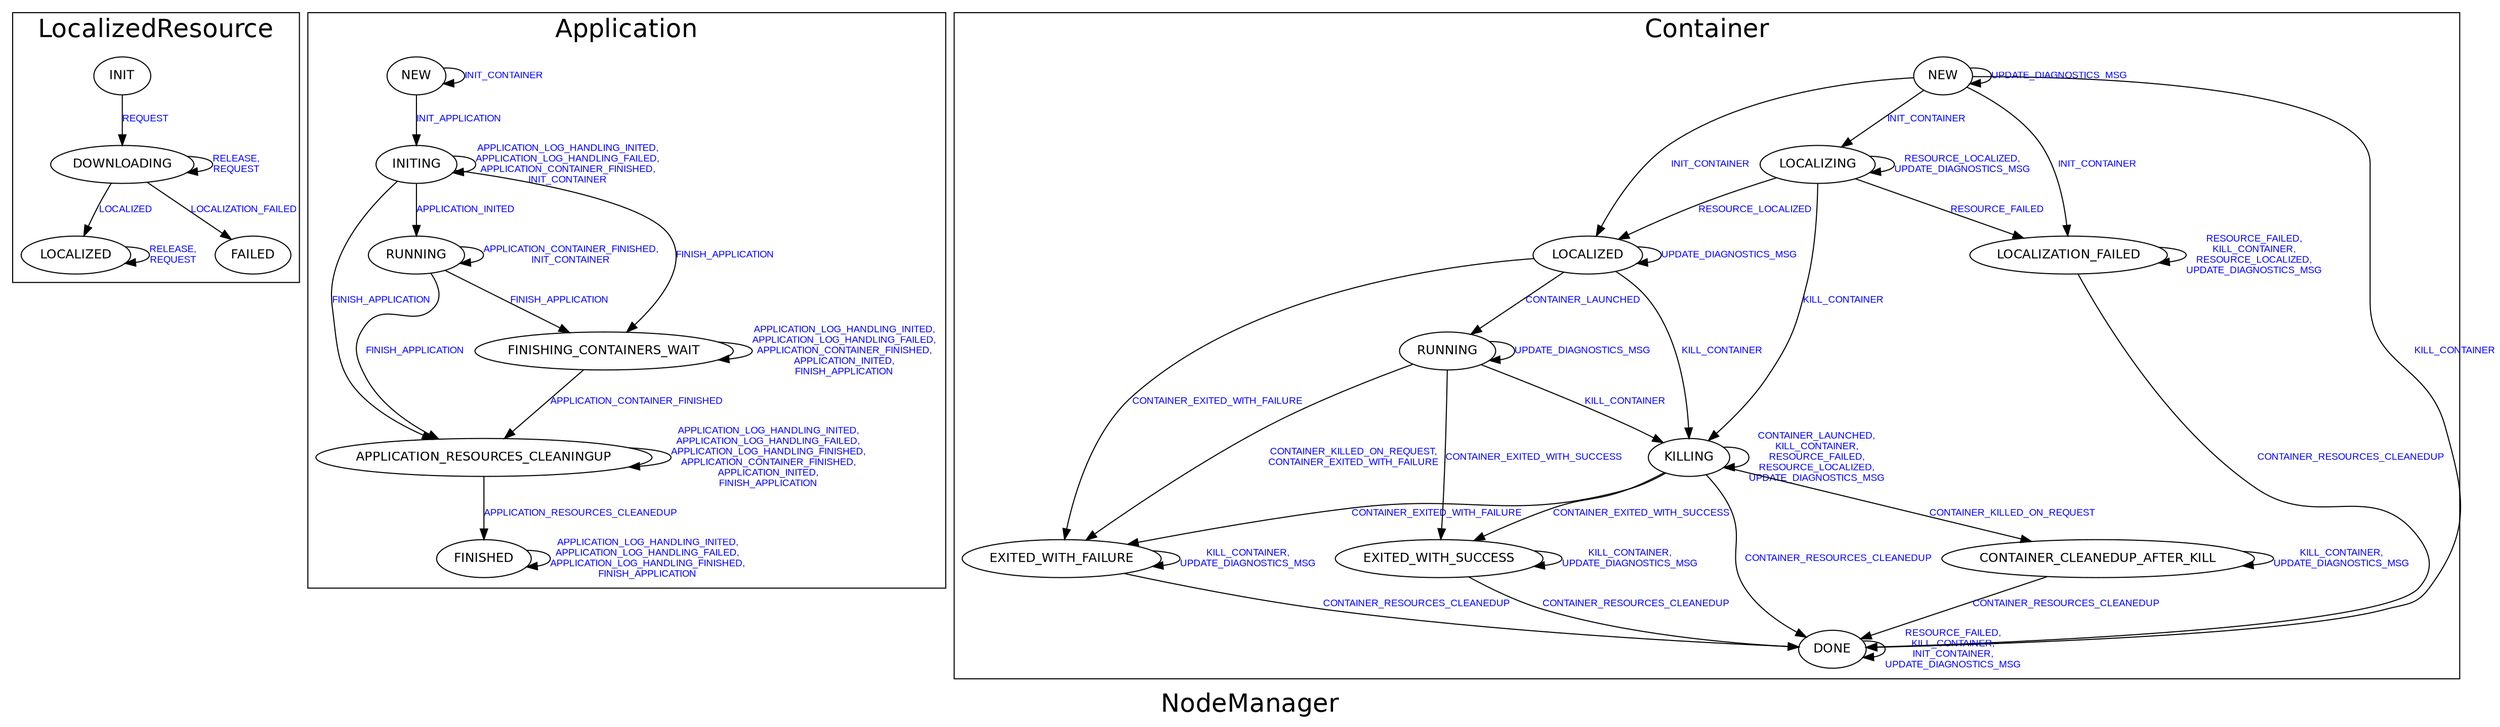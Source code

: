 digraph NodeManager {
graph [ label="NodeManager", fontsize=24, fontname=Helvetica];
node [fontsize=12, fontname=Helvetica];
edge [fontsize=9, fontcolor=blue, fontname=Arial];
subgraph cluster_LocalizedResource {
label="LocalizedResource"
  "LocalizedResource.FAILED" [ label = FAILED ];
  "LocalizedResource.LOCALIZED" [ label = LOCALIZED ];
  "LocalizedResource.LOCALIZED" -> "LocalizedResource.LOCALIZED" [ label = "RELEASE,\nREQUEST" ];
  "LocalizedResource.INIT" [ label = INIT ];
  "LocalizedResource.INIT" -> "LocalizedResource.DOWNLOADING" [ label = "REQUEST" ];
  "LocalizedResource.DOWNLOADING" [ label = DOWNLOADING ];
  "LocalizedResource.DOWNLOADING" -> "LocalizedResource.LOCALIZED" [ label = "LOCALIZED" ];
  "LocalizedResource.DOWNLOADING" -> "LocalizedResource.DOWNLOADING" [ label = "RELEASE,\nREQUEST" ];
  "LocalizedResource.DOWNLOADING" -> "LocalizedResource.FAILED" [ label = "LOCALIZATION_FAILED" ];
}

subgraph cluster_Application {
label="Application"
  "Application.INITING" [ label = INITING ];
  "Application.INITING" -> "Application.INITING" [ label = "APPLICATION_LOG_HANDLING_INITED,\nAPPLICATION_LOG_HANDLING_FAILED,\nAPPLICATION_CONTAINER_FINISHED,\nINIT_CONTAINER" ];
  "Application.INITING" -> "Application.RUNNING" [ label = "APPLICATION_INITED" ];
  "Application.INITING" -> "Application.FINISHING_CONTAINERS_WAIT" [ label = "FINISH_APPLICATION" ];
  "Application.INITING" -> "Application.APPLICATION_RESOURCES_CLEANINGUP" [ label = "FINISH_APPLICATION" ];
  "Application.NEW" [ label = NEW ];
  "Application.NEW" -> "Application.INITING" [ label = "INIT_APPLICATION" ];
  "Application.NEW" -> "Application.NEW" [ label = "INIT_CONTAINER" ];
  "Application.FINISHING_CONTAINERS_WAIT" [ label = FINISHING_CONTAINERS_WAIT ];
  "Application.FINISHING_CONTAINERS_WAIT" -> "Application.FINISHING_CONTAINERS_WAIT" [ label = "APPLICATION_LOG_HANDLING_INITED,\nAPPLICATION_LOG_HANDLING_FAILED,\nAPPLICATION_CONTAINER_FINISHED,\nAPPLICATION_INITED,\nFINISH_APPLICATION" ];
  "Application.FINISHING_CONTAINERS_WAIT" -> "Application.APPLICATION_RESOURCES_CLEANINGUP" [ label = "APPLICATION_CONTAINER_FINISHED" ];
  "Application.APPLICATION_RESOURCES_CLEANINGUP" [ label = APPLICATION_RESOURCES_CLEANINGUP ];
  "Application.APPLICATION_RESOURCES_CLEANINGUP" -> "Application.APPLICATION_RESOURCES_CLEANINGUP" [ label = "APPLICATION_LOG_HANDLING_INITED,\nAPPLICATION_LOG_HANDLING_FAILED,\nAPPLICATION_LOG_HANDLING_FINISHED,\nAPPLICATION_CONTAINER_FINISHED,\nAPPLICATION_INITED,\nFINISH_APPLICATION" ];
  "Application.APPLICATION_RESOURCES_CLEANINGUP" -> "Application.FINISHED" [ label = "APPLICATION_RESOURCES_CLEANEDUP" ];
  "Application.FINISHED" [ label = FINISHED ];
  "Application.FINISHED" -> "Application.FINISHED" [ label = "APPLICATION_LOG_HANDLING_INITED,\nAPPLICATION_LOG_HANDLING_FAILED,\nAPPLICATION_LOG_HANDLING_FINISHED,\nFINISH_APPLICATION" ];
  "Application.RUNNING" [ label = RUNNING ];
  "Application.RUNNING" -> "Application.RUNNING" [ label = "APPLICATION_CONTAINER_FINISHED,\nINIT_CONTAINER" ];
  "Application.RUNNING" -> "Application.FINISHING_CONTAINERS_WAIT" [ label = "FINISH_APPLICATION" ];
  "Application.RUNNING" -> "Application.APPLICATION_RESOURCES_CLEANINGUP" [ label = "FINISH_APPLICATION" ];
}

subgraph cluster_Container {
label="Container"
  "Container.LOCALIZATION_FAILED" [ label = LOCALIZATION_FAILED ];
  "Container.LOCALIZATION_FAILED" -> "Container.DONE" [ label = "CONTAINER_RESOURCES_CLEANEDUP" ];
  "Container.LOCALIZATION_FAILED" -> "Container.LOCALIZATION_FAILED" [ label = "RESOURCE_FAILED,\nKILL_CONTAINER,\nRESOURCE_LOCALIZED,\nUPDATE_DIAGNOSTICS_MSG" ];
  "Container.NEW" [ label = NEW ];
  "Container.NEW" -> "Container.DONE" [ label = "KILL_CONTAINER" ];
  "Container.NEW" -> "Container.LOCALIZING" [ label = "INIT_CONTAINER" ];
  "Container.NEW" -> "Container.LOCALIZATION_FAILED" [ label = "INIT_CONTAINER" ];
  "Container.NEW" -> "Container.LOCALIZED" [ label = "INIT_CONTAINER" ];
  "Container.NEW" -> "Container.NEW" [ label = "UPDATE_DIAGNOSTICS_MSG" ];
  "Container.KILLING" [ label = KILLING ];
  "Container.KILLING" -> "Container.DONE" [ label = "CONTAINER_RESOURCES_CLEANEDUP" ];
  "Container.KILLING" -> "Container.CONTAINER_CLEANEDUP_AFTER_KILL" [ label = "CONTAINER_KILLED_ON_REQUEST" ];
  "Container.KILLING" -> "Container.KILLING" [ label = "CONTAINER_LAUNCHED,\nKILL_CONTAINER,\nRESOURCE_FAILED,\nRESOURCE_LOCALIZED,\nUPDATE_DIAGNOSTICS_MSG" ];
  "Container.KILLING" -> "Container.EXITED_WITH_FAILURE" [ label = "CONTAINER_EXITED_WITH_FAILURE" ];
  "Container.KILLING" -> "Container.EXITED_WITH_SUCCESS" [ label = "CONTAINER_EXITED_WITH_SUCCESS" ];
  "Container.DONE" [ label = DONE ];
  "Container.DONE" -> "Container.DONE" [ label = "RESOURCE_FAILED,\nKILL_CONTAINER,\nINIT_CONTAINER,\nUPDATE_DIAGNOSTICS_MSG" ];
  "Container.RUNNING" [ label = RUNNING ];
  "Container.RUNNING" -> "Container.EXITED_WITH_FAILURE" [ label = "CONTAINER_KILLED_ON_REQUEST,\nCONTAINER_EXITED_WITH_FAILURE" ];
  "Container.RUNNING" -> "Container.KILLING" [ label = "KILL_CONTAINER" ];
  "Container.RUNNING" -> "Container.RUNNING" [ label = "UPDATE_DIAGNOSTICS_MSG" ];
  "Container.RUNNING" -> "Container.EXITED_WITH_SUCCESS" [ label = "CONTAINER_EXITED_WITH_SUCCESS" ];
  "Container.LOCALIZED" [ label = LOCALIZED ];
  "Container.LOCALIZED" -> "Container.KILLING" [ label = "KILL_CONTAINER" ];
  "Container.LOCALIZED" -> "Container.RUNNING" [ label = "CONTAINER_LAUNCHED" ];
  "Container.LOCALIZED" -> "Container.LOCALIZED" [ label = "UPDATE_DIAGNOSTICS_MSG" ];
  "Container.LOCALIZED" -> "Container.EXITED_WITH_FAILURE" [ label = "CONTAINER_EXITED_WITH_FAILURE" ];
  "Container.CONTAINER_CLEANEDUP_AFTER_KILL" [ label = CONTAINER_CLEANEDUP_AFTER_KILL ];
  "Container.CONTAINER_CLEANEDUP_AFTER_KILL" -> "Container.DONE" [ label = "CONTAINER_RESOURCES_CLEANEDUP" ];
  "Container.CONTAINER_CLEANEDUP_AFTER_KILL" -> "Container.CONTAINER_CLEANEDUP_AFTER_KILL" [ label = "KILL_CONTAINER,\nUPDATE_DIAGNOSTICS_MSG" ];
  "Container.EXITED_WITH_SUCCESS" [ label = EXITED_WITH_SUCCESS ];
  "Container.EXITED_WITH_SUCCESS" -> "Container.DONE" [ label = "CONTAINER_RESOURCES_CLEANEDUP" ];
  "Container.EXITED_WITH_SUCCESS" -> "Container.EXITED_WITH_SUCCESS" [ label = "KILL_CONTAINER,\nUPDATE_DIAGNOSTICS_MSG" ];
  "Container.LOCALIZING" [ label = LOCALIZING ];
  "Container.LOCALIZING" -> "Container.KILLING" [ label = "KILL_CONTAINER" ];
  "Container.LOCALIZING" -> "Container.LOCALIZATION_FAILED" [ label = "RESOURCE_FAILED" ];
  "Container.LOCALIZING" -> "Container.LOCALIZING" [ label = "RESOURCE_LOCALIZED,\nUPDATE_DIAGNOSTICS_MSG" ];
  "Container.LOCALIZING" -> "Container.LOCALIZED" [ label = "RESOURCE_LOCALIZED" ];
  "Container.EXITED_WITH_FAILURE" [ label = EXITED_WITH_FAILURE ];
  "Container.EXITED_WITH_FAILURE" -> "Container.DONE" [ label = "CONTAINER_RESOURCES_CLEANEDUP" ];
  "Container.EXITED_WITH_FAILURE" -> "Container.EXITED_WITH_FAILURE" [ label = "KILL_CONTAINER,\nUPDATE_DIAGNOSTICS_MSG" ];
}

}
